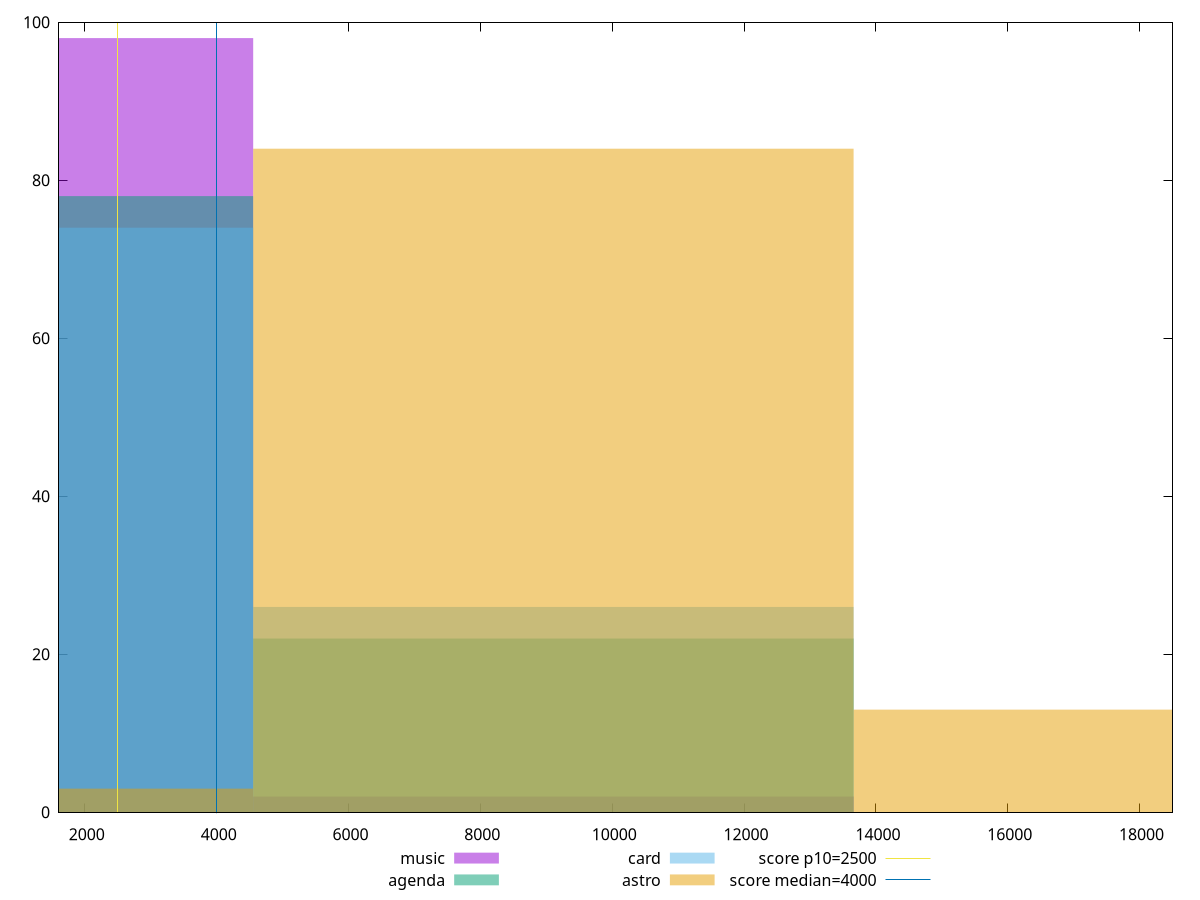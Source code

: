 reset

$music <<EOF
0 98
9107.608714167349 2
EOF

$agenda <<EOF
0 78
9107.608714167349 22
EOF

$card <<EOF
9107.608714167349 26
0 74
EOF

$astro <<EOF
0 3
9107.608714167349 84
18215.217428334698 13
EOF

set key outside below
set boxwidth 9107.608714167349
set xrange [1608.092:18499.047499999993]
set yrange [0:100]
set trange [0:100]
set style fill transparent solid 0.5 noborder

set parametric
set terminal svg size 640, 520 enhanced background rgb 'white'
set output "reports/report_00028_2021-02-24T12-49-42.674Z/largest-contentful-paint/comparison/histogram/all_raw.svg"

plot $music title "music" with boxes, \
     $agenda title "agenda" with boxes, \
     $card title "card" with boxes, \
     $astro title "astro" with boxes, \
     2500,t title "score p10=2500", \
     4000,t title "score median=4000"

reset
